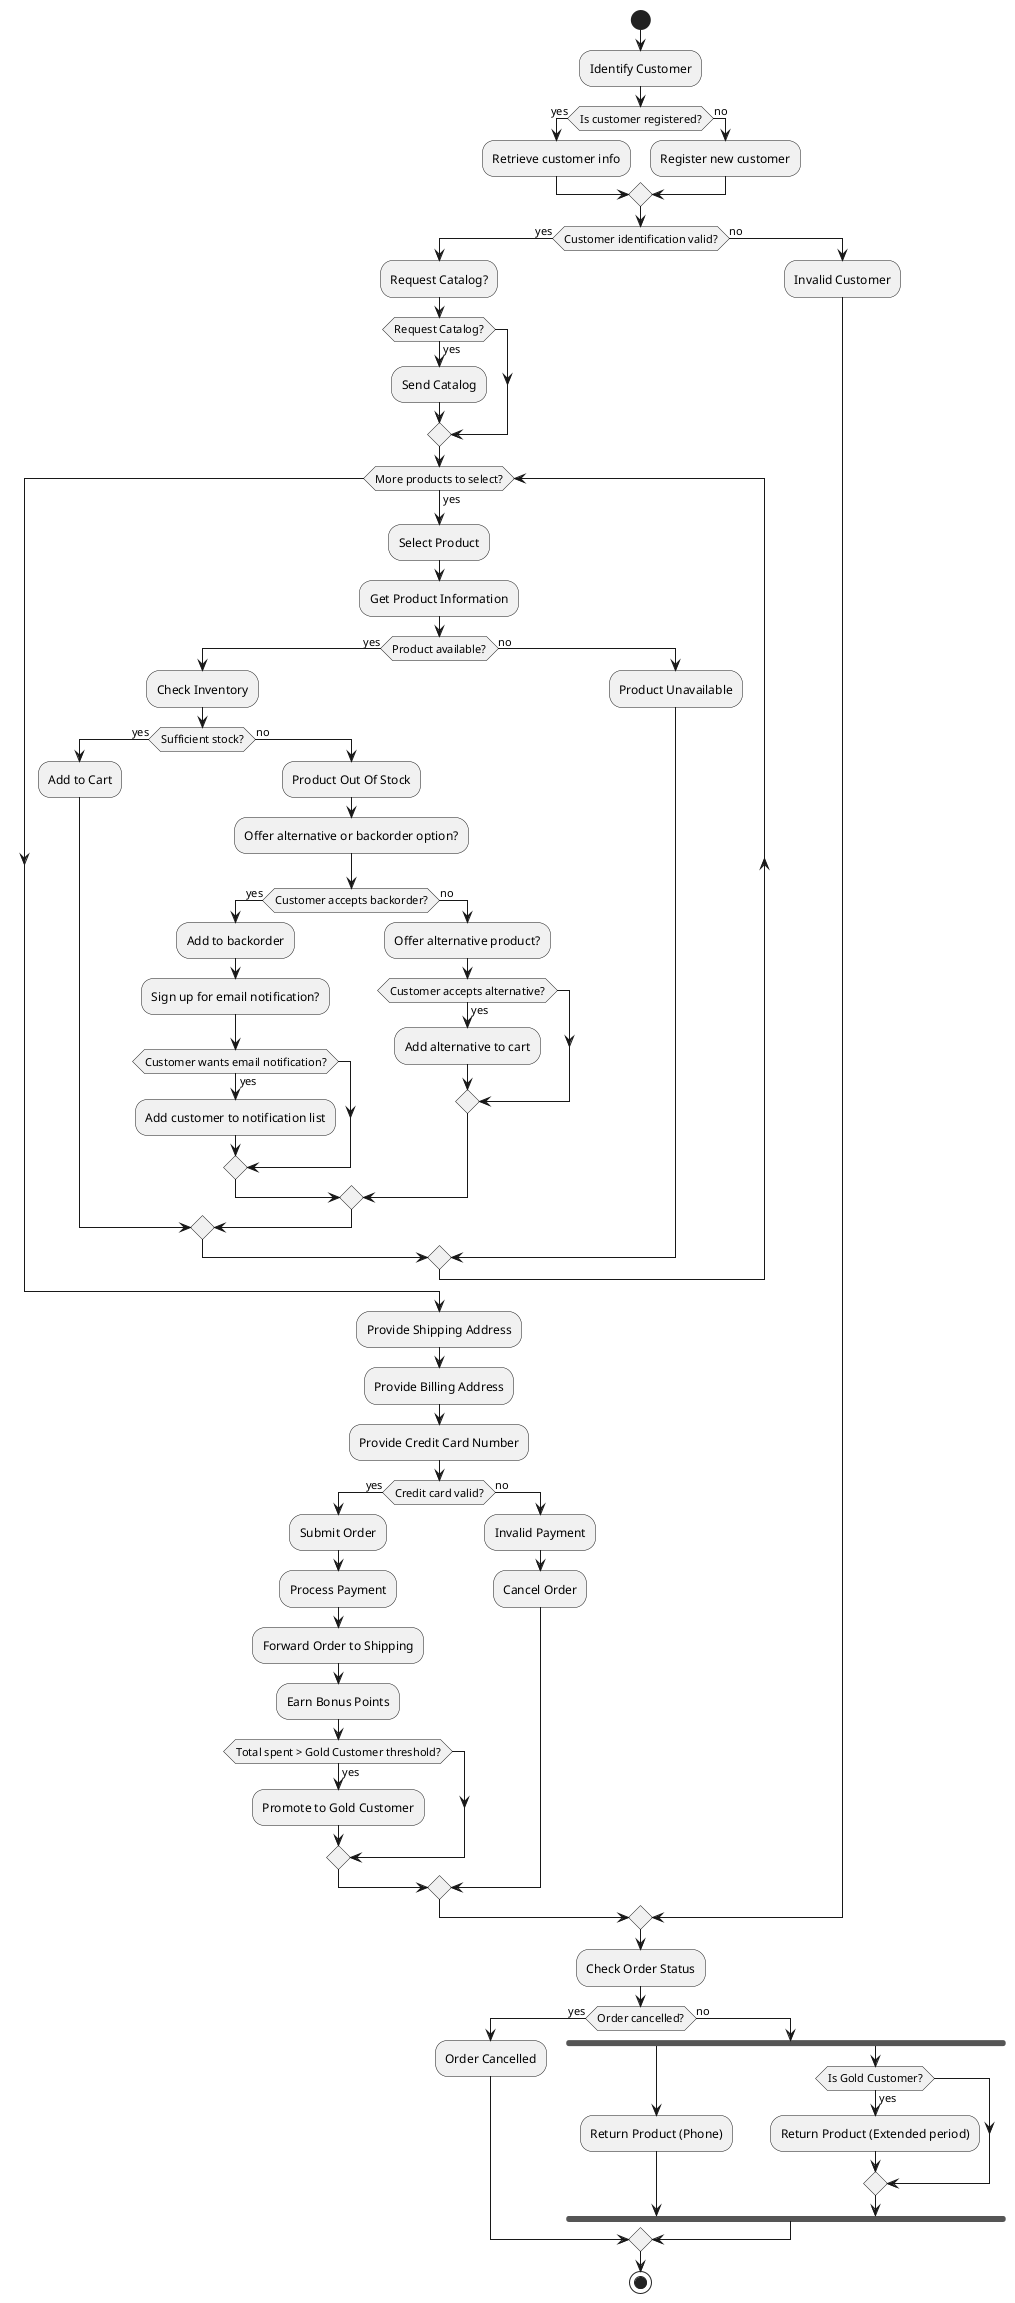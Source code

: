 @startuml
start

:Identify Customer;
if (Is customer registered?) then (yes)
    :Retrieve customer info;
else (no)
    :Register new customer;
endif

if (Customer identification valid?) then (yes)
    :Request Catalog?;
    if (Request Catalog?) then (yes)
        :Send Catalog;
    endif
    while (More products to select?) is (yes)
        :Select Product;
        :Get Product Information;
        if (Product available?) then (yes)
            :Check Inventory;
            if (Sufficient stock?) then (yes)
                :Add to Cart;
            else (no)
                :Product Out Of Stock;
                :Offer alternative or backorder option?;
                if (Customer accepts backorder?) then (yes)
                    :Add to backorder;
                    :Sign up for email notification?;
                    if (Customer wants email notification?) then (yes)
                        :Add customer to notification list;
                    endif
                else (no)
                    :Offer alternative product?;
                    if (Customer accepts alternative?) then (yes)
                        :Add alternative to cart;
                    endif
                endif
            endif
        else (no)
            :Product Unavailable;
        endif
    endwhile
    :Provide Shipping Address;
    :Provide Billing Address;
    :Provide Credit Card Number;
    if (Credit card valid?) then (yes)
        :Submit Order;
        :Process Payment;
        :Forward Order to Shipping;
        :Earn Bonus Points;
        if (Total spent > Gold Customer threshold?) then (yes)
            :Promote to Gold Customer;
        endif
    else (no)
        :Invalid Payment;
        :Cancel Order;
    endif
else (no)
    :Invalid Customer;
endif

:Check Order Status;
if (Order cancelled?) then (yes)
    :Order Cancelled;
else (no)
    fork
        :Return Product (Phone);
    fork again
        if (Is Gold Customer?) then (yes)
            :Return Product (Extended period);
        endif
    end fork
endif

stop
@enduml